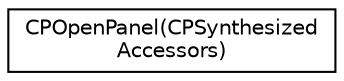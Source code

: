 digraph "Graphical Class Hierarchy"
{
  edge [fontname="Helvetica",fontsize="10",labelfontname="Helvetica",labelfontsize="10"];
  node [fontname="Helvetica",fontsize="10",shape=record];
  rankdir="LR";
  Node1 [label="CPOpenPanel(CPSynthesized\lAccessors)",height=0.2,width=0.4,color="black", fillcolor="white", style="filled",URL="$category_c_p_open_panel_07_c_p_synthesized_accessors_08.html"];
}
